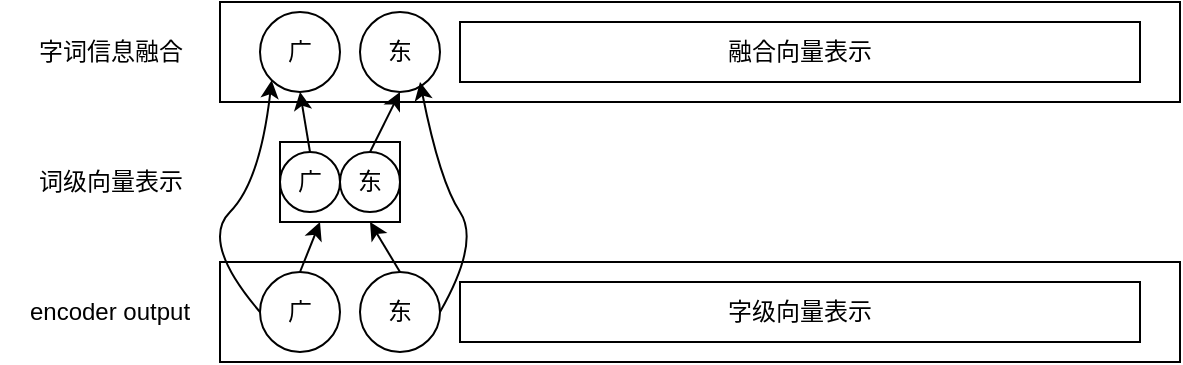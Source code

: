 <mxfile version="16.6.6" type="github">
  <diagram id="Ua1_U7fsWNGbEEe5pfAH" name="Page-1">
    <mxGraphModel dx="1038" dy="571" grid="1" gridSize="10" guides="1" tooltips="1" connect="1" arrows="1" fold="1" page="1" pageScale="1" pageWidth="827" pageHeight="1169" math="0" shadow="0">
      <root>
        <mxCell id="0" />
        <mxCell id="1" parent="0" />
        <mxCell id="lG7OZ1cJF8S4d_DFHAIw-30" value="" style="group" vertex="1" connectable="0" parent="1">
          <mxGeometry x="60" y="210" width="590" height="180" as="geometry" />
        </mxCell>
        <mxCell id="lG7OZ1cJF8S4d_DFHAIw-2" value="encoder output" style="text;html=1;strokeColor=none;fillColor=none;align=center;verticalAlign=middle;whiteSpace=wrap;rounded=0;" vertex="1" parent="lG7OZ1cJF8S4d_DFHAIw-30">
          <mxGeometry y="140" width="110" height="30" as="geometry" />
        </mxCell>
        <mxCell id="lG7OZ1cJF8S4d_DFHAIw-8" value="词级向量表示" style="text;html=1;align=center;verticalAlign=middle;resizable=0;points=[];autosize=1;strokeColor=none;fillColor=none;" vertex="1" parent="lG7OZ1cJF8S4d_DFHAIw-30">
          <mxGeometry x="10" y="80" width="90" height="20" as="geometry" />
        </mxCell>
        <mxCell id="lG7OZ1cJF8S4d_DFHAIw-13" value="" style="group" vertex="1" connectable="0" parent="lG7OZ1cJF8S4d_DFHAIw-30">
          <mxGeometry x="110" y="130" width="480" height="50" as="geometry" />
        </mxCell>
        <mxCell id="lG7OZ1cJF8S4d_DFHAIw-1" value="" style="rounded=0;whiteSpace=wrap;html=1;" vertex="1" parent="lG7OZ1cJF8S4d_DFHAIw-13">
          <mxGeometry width="480" height="50" as="geometry" />
        </mxCell>
        <mxCell id="lG7OZ1cJF8S4d_DFHAIw-4" value="字级向量表示" style="rounded=0;whiteSpace=wrap;html=1;" vertex="1" parent="lG7OZ1cJF8S4d_DFHAIw-13">
          <mxGeometry x="120" y="10" width="340" height="30" as="geometry" />
        </mxCell>
        <mxCell id="lG7OZ1cJF8S4d_DFHAIw-5" value="广" style="ellipse;whiteSpace=wrap;html=1;aspect=fixed;" vertex="1" parent="lG7OZ1cJF8S4d_DFHAIw-13">
          <mxGeometry x="20" y="5" width="40" height="40" as="geometry" />
        </mxCell>
        <mxCell id="lG7OZ1cJF8S4d_DFHAIw-6" value="东" style="ellipse;whiteSpace=wrap;html=1;aspect=fixed;" vertex="1" parent="lG7OZ1cJF8S4d_DFHAIw-13">
          <mxGeometry x="70" y="5" width="40" height="40" as="geometry" />
        </mxCell>
        <mxCell id="lG7OZ1cJF8S4d_DFHAIw-14" value="" style="group" vertex="1" connectable="0" parent="lG7OZ1cJF8S4d_DFHAIw-30">
          <mxGeometry x="110" width="480" height="50" as="geometry" />
        </mxCell>
        <mxCell id="lG7OZ1cJF8S4d_DFHAIw-15" value="" style="rounded=0;whiteSpace=wrap;html=1;" vertex="1" parent="lG7OZ1cJF8S4d_DFHAIw-14">
          <mxGeometry width="480" height="50" as="geometry" />
        </mxCell>
        <mxCell id="lG7OZ1cJF8S4d_DFHAIw-16" value="融合向量表示" style="rounded=0;whiteSpace=wrap;html=1;" vertex="1" parent="lG7OZ1cJF8S4d_DFHAIw-14">
          <mxGeometry x="120" y="10" width="340" height="30" as="geometry" />
        </mxCell>
        <mxCell id="lG7OZ1cJF8S4d_DFHAIw-17" value="广" style="ellipse;whiteSpace=wrap;html=1;aspect=fixed;" vertex="1" parent="lG7OZ1cJF8S4d_DFHAIw-14">
          <mxGeometry x="20" y="5" width="40" height="40" as="geometry" />
        </mxCell>
        <mxCell id="lG7OZ1cJF8S4d_DFHAIw-18" value="东" style="ellipse;whiteSpace=wrap;html=1;aspect=fixed;" vertex="1" parent="lG7OZ1cJF8S4d_DFHAIw-14">
          <mxGeometry x="70" y="5" width="40" height="40" as="geometry" />
        </mxCell>
        <mxCell id="lG7OZ1cJF8S4d_DFHAIw-19" value="字词信息融合" style="text;html=1;strokeColor=none;fillColor=none;align=center;verticalAlign=middle;whiteSpace=wrap;rounded=0;" vertex="1" parent="lG7OZ1cJF8S4d_DFHAIw-30">
          <mxGeometry x="17.5" y="10" width="75" height="30" as="geometry" />
        </mxCell>
        <mxCell id="lG7OZ1cJF8S4d_DFHAIw-20" value="" style="group;rotation=90;" vertex="1" connectable="0" parent="lG7OZ1cJF8S4d_DFHAIw-30">
          <mxGeometry x="140" y="70" width="60" height="40" as="geometry" />
        </mxCell>
        <mxCell id="lG7OZ1cJF8S4d_DFHAIw-7" value="" style="rounded=0;whiteSpace=wrap;html=1;" vertex="1" parent="lG7OZ1cJF8S4d_DFHAIw-20">
          <mxGeometry width="60" height="40" as="geometry" />
        </mxCell>
        <mxCell id="lG7OZ1cJF8S4d_DFHAIw-9" value="广" style="ellipse;whiteSpace=wrap;html=1;aspect=fixed;" vertex="1" parent="lG7OZ1cJF8S4d_DFHAIw-20">
          <mxGeometry y="5" width="30" height="30" as="geometry" />
        </mxCell>
        <mxCell id="lG7OZ1cJF8S4d_DFHAIw-10" value="东" style="ellipse;whiteSpace=wrap;html=1;aspect=fixed;" vertex="1" parent="lG7OZ1cJF8S4d_DFHAIw-20">
          <mxGeometry x="30" y="5" width="30" height="30" as="geometry" />
        </mxCell>
        <mxCell id="lG7OZ1cJF8S4d_DFHAIw-11" value="" style="endArrow=classic;html=1;rounded=0;exitX=0.5;exitY=0;exitDx=0;exitDy=0;" edge="1" parent="lG7OZ1cJF8S4d_DFHAIw-30" source="lG7OZ1cJF8S4d_DFHAIw-5">
          <mxGeometry width="50" height="50" relative="1" as="geometry">
            <mxPoint x="110" y="160" as="sourcePoint" />
            <mxPoint x="160" y="110" as="targetPoint" />
          </mxGeometry>
        </mxCell>
        <mxCell id="lG7OZ1cJF8S4d_DFHAIw-24" value="" style="endArrow=classic;html=1;rounded=0;entryX=0.75;entryY=1;entryDx=0;entryDy=0;exitX=0.5;exitY=0;exitDx=0;exitDy=0;" edge="1" parent="lG7OZ1cJF8S4d_DFHAIw-30" source="lG7OZ1cJF8S4d_DFHAIw-6" target="lG7OZ1cJF8S4d_DFHAIw-7">
          <mxGeometry width="50" height="50" relative="1" as="geometry">
            <mxPoint x="250" y="120" as="sourcePoint" />
            <mxPoint x="300" y="70" as="targetPoint" />
          </mxGeometry>
        </mxCell>
        <mxCell id="lG7OZ1cJF8S4d_DFHAIw-26" value="" style="endArrow=classic;html=1;rounded=0;exitX=0.5;exitY=0;exitDx=0;exitDy=0;entryX=0.5;entryY=1;entryDx=0;entryDy=0;" edge="1" parent="lG7OZ1cJF8S4d_DFHAIw-30" source="lG7OZ1cJF8S4d_DFHAIw-10" target="lG7OZ1cJF8S4d_DFHAIw-18">
          <mxGeometry width="50" height="50" relative="1" as="geometry">
            <mxPoint x="180" y="90" as="sourcePoint" />
            <mxPoint x="200" y="50" as="targetPoint" />
          </mxGeometry>
        </mxCell>
        <mxCell id="lG7OZ1cJF8S4d_DFHAIw-27" value="" style="endArrow=classic;html=1;rounded=0;entryX=0.5;entryY=1;entryDx=0;entryDy=0;exitX=0.5;exitY=0;exitDx=0;exitDy=0;" edge="1" parent="lG7OZ1cJF8S4d_DFHAIw-30" source="lG7OZ1cJF8S4d_DFHAIw-9" target="lG7OZ1cJF8S4d_DFHAIw-17">
          <mxGeometry width="50" height="50" relative="1" as="geometry">
            <mxPoint x="150" y="70" as="sourcePoint" />
            <mxPoint x="150" y="50" as="targetPoint" />
          </mxGeometry>
        </mxCell>
        <mxCell id="lG7OZ1cJF8S4d_DFHAIw-28" value="" style="curved=1;endArrow=classic;html=1;rounded=0;entryX=0;entryY=1;entryDx=0;entryDy=0;exitX=0;exitY=0.5;exitDx=0;exitDy=0;" edge="1" parent="lG7OZ1cJF8S4d_DFHAIw-30" source="lG7OZ1cJF8S4d_DFHAIw-5" target="lG7OZ1cJF8S4d_DFHAIw-17">
          <mxGeometry width="50" height="50" relative="1" as="geometry">
            <mxPoint x="-50" y="130" as="sourcePoint" />
            <mxPoint y="80" as="targetPoint" />
            <Array as="points">
              <mxPoint x="100" y="120" />
              <mxPoint x="130" y="90" />
            </Array>
          </mxGeometry>
        </mxCell>
        <mxCell id="lG7OZ1cJF8S4d_DFHAIw-29" value="" style="curved=1;endArrow=classic;html=1;rounded=0;exitX=1;exitY=0.5;exitDx=0;exitDy=0;" edge="1" parent="lG7OZ1cJF8S4d_DFHAIw-30" source="lG7OZ1cJF8S4d_DFHAIw-6">
          <mxGeometry width="50" height="50" relative="1" as="geometry">
            <mxPoint x="260" y="110" as="sourcePoint" />
            <mxPoint x="210" y="40" as="targetPoint" />
            <Array as="points">
              <mxPoint x="240" y="120" />
              <mxPoint x="220" y="90" />
            </Array>
          </mxGeometry>
        </mxCell>
      </root>
    </mxGraphModel>
  </diagram>
</mxfile>
